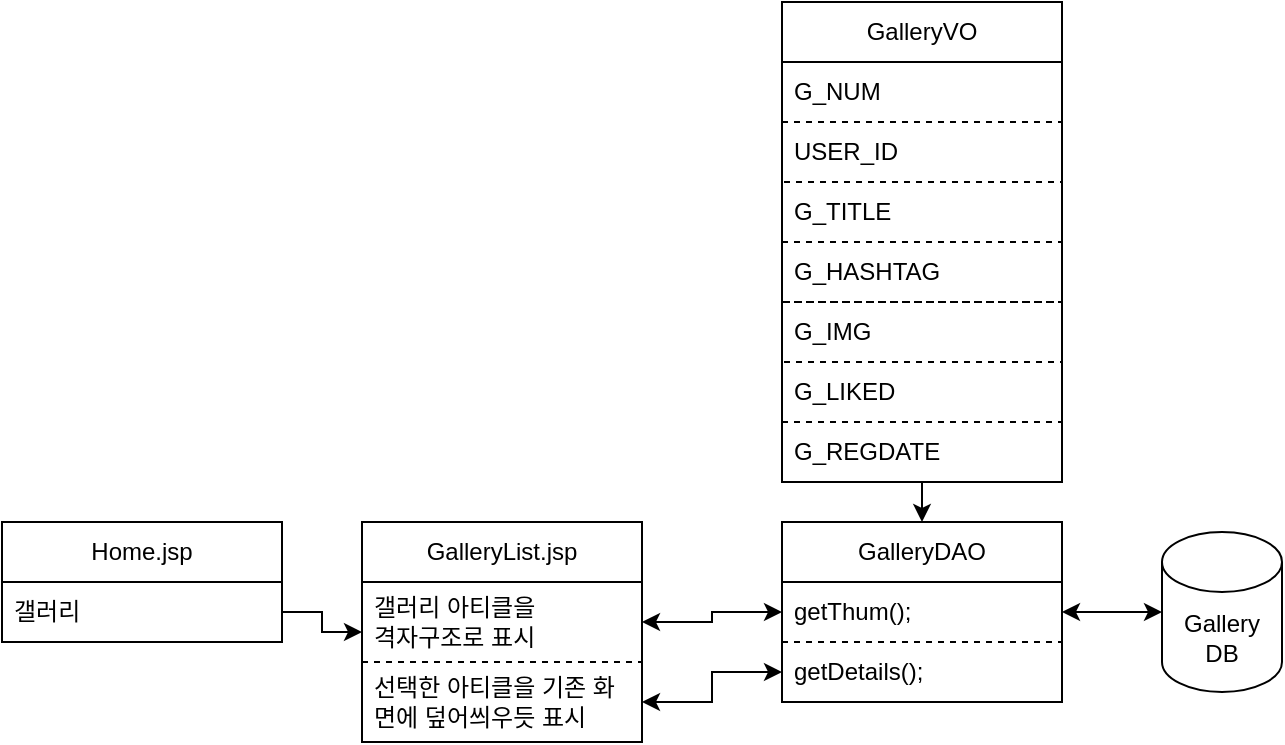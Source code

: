 <mxfile>
    <diagram name="페이지-1" id="7KbxLokwuptEzEELWS9W">
        <mxGraphModel dx="936" dy="435" grid="1" gridSize="10" guides="1" tooltips="1" connect="1" arrows="1" fold="1" page="1" pageScale="1" pageWidth="1100" pageHeight="850" math="0" shadow="0">
            <root>
                <mxCell id="0"/>
                <mxCell id="1" parent="0"/>
                <mxCell id="kqJTcWnNG07lAXhznO-t-1" value="&lt;div&gt;Home.jsp&lt;/div&gt;" style="swimlane;fontStyle=0;childLayout=stackLayout;horizontal=1;startSize=30;horizontalStack=0;resizeParent=1;resizeParentMax=0;resizeLast=0;collapsible=1;marginBottom=0;whiteSpace=wrap;html=1;" parent="1" vertex="1">
                    <mxGeometry x="160" y="320" width="140" height="60" as="geometry">
                        <mxRectangle x="430" y="270" width="90" height="30" as="alternateBounds"/>
                    </mxGeometry>
                </mxCell>
                <mxCell id="kqJTcWnNG07lAXhznO-t-2" value="갤러리" style="text;strokeColor=none;fillColor=none;align=left;verticalAlign=middle;spacingLeft=4;spacingRight=4;overflow=hidden;points=[[0,0.5],[1,0.5]];portConstraint=eastwest;rotatable=0;whiteSpace=wrap;html=1;" parent="kqJTcWnNG07lAXhznO-t-1" vertex="1">
                    <mxGeometry y="30" width="140" height="30" as="geometry"/>
                </mxCell>
                <mxCell id="4" style="edgeStyle=orthogonalEdgeStyle;rounded=0;html=1;" edge="1" parent="1" source="kqJTcWnNG07lAXhznO-t-4" target="kqJTcWnNG07lAXhznO-t-13">
                    <mxGeometry relative="1" as="geometry"/>
                </mxCell>
                <mxCell id="kqJTcWnNG07lAXhznO-t-4" value="GalleryVO" style="swimlane;fontStyle=0;childLayout=stackLayout;horizontal=1;startSize=30;horizontalStack=0;resizeParent=1;resizeParentMax=0;resizeLast=0;collapsible=1;marginBottom=0;whiteSpace=wrap;html=1;" parent="1" vertex="1">
                    <mxGeometry x="550" y="60" width="140" height="240" as="geometry"/>
                </mxCell>
                <mxCell id="kqJTcWnNG07lAXhznO-t-5" value="G_NUM" style="text;strokeColor=none;fillColor=none;align=left;verticalAlign=middle;spacingLeft=4;spacingRight=4;overflow=hidden;points=[[0,0.5],[1,0.5]];portConstraint=eastwest;rotatable=0;whiteSpace=wrap;html=1;" parent="kqJTcWnNG07lAXhznO-t-4" vertex="1">
                    <mxGeometry y="30" width="140" height="30" as="geometry"/>
                </mxCell>
                <mxCell id="kqJTcWnNG07lAXhznO-t-6" value="USER_ID" style="text;strokeColor=default;fillColor=none;align=left;verticalAlign=middle;spacingLeft=4;spacingRight=4;overflow=hidden;points=[[0,0.5],[1,0.5]];portConstraint=eastwest;rotatable=0;whiteSpace=wrap;html=1;dashed=1;" parent="kqJTcWnNG07lAXhznO-t-4" vertex="1">
                    <mxGeometry y="60" width="140" height="30" as="geometry"/>
                </mxCell>
                <mxCell id="kqJTcWnNG07lAXhznO-t-7" value="G_TITLE" style="text;strokeColor=none;fillColor=none;align=left;verticalAlign=middle;spacingLeft=4;spacingRight=4;overflow=hidden;points=[[0,0.5],[1,0.5]];portConstraint=eastwest;rotatable=0;whiteSpace=wrap;html=1;" parent="kqJTcWnNG07lAXhznO-t-4" vertex="1">
                    <mxGeometry y="90" width="140" height="30" as="geometry"/>
                </mxCell>
                <mxCell id="kqJTcWnNG07lAXhznO-t-8" value="G_HASHTAG" style="text;strokeColor=default;fillColor=none;align=left;verticalAlign=middle;spacingLeft=4;spacingRight=4;overflow=hidden;points=[[0,0.5],[1,0.5]];portConstraint=eastwest;rotatable=0;whiteSpace=wrap;html=1;dashed=1;" parent="kqJTcWnNG07lAXhznO-t-4" vertex="1">
                    <mxGeometry y="120" width="140" height="30" as="geometry"/>
                </mxCell>
                <mxCell id="kqJTcWnNG07lAXhznO-t-10" value="G_IMG" style="text;strokeColor=default;fillColor=none;align=left;verticalAlign=middle;spacingLeft=4;spacingRight=4;overflow=hidden;points=[[0,0.5],[1,0.5]];portConstraint=eastwest;rotatable=0;whiteSpace=wrap;html=1;dashed=1;" parent="kqJTcWnNG07lAXhznO-t-4" vertex="1">
                    <mxGeometry y="150" width="140" height="30" as="geometry"/>
                </mxCell>
                <mxCell id="3" value="G_LIKED" style="text;strokeColor=none;fillColor=none;align=left;verticalAlign=middle;spacingLeft=4;spacingRight=4;overflow=hidden;points=[[0,0.5],[1,0.5]];portConstraint=eastwest;rotatable=0;whiteSpace=wrap;html=1;" vertex="1" parent="kqJTcWnNG07lAXhznO-t-4">
                    <mxGeometry y="180" width="140" height="30" as="geometry"/>
                </mxCell>
                <mxCell id="5" value="G_REGDATE" style="text;strokeColor=default;fillColor=none;align=left;verticalAlign=middle;spacingLeft=4;spacingRight=4;overflow=hidden;points=[[0,0.5],[1,0.5]];portConstraint=eastwest;rotatable=0;whiteSpace=wrap;html=1;dashed=1;" vertex="1" parent="kqJTcWnNG07lAXhznO-t-4">
                    <mxGeometry y="210" width="140" height="30" as="geometry"/>
                </mxCell>
                <mxCell id="kqJTcWnNG07lAXhznO-t-12" style="edgeStyle=orthogonalEdgeStyle;rounded=0;orthogonalLoop=1;jettySize=auto;html=1;startArrow=classic;startFill=1;" parent="1" source="kqJTcWnNG07lAXhznO-t-13" target="kqJTcWnNG07lAXhznO-t-18" edge="1">
                    <mxGeometry relative="1" as="geometry"/>
                </mxCell>
                <mxCell id="kqJTcWnNG07lAXhznO-t-13" value="GalleryDAO" style="swimlane;fontStyle=0;childLayout=stackLayout;horizontal=1;startSize=30;horizontalStack=0;resizeParent=1;resizeParentMax=0;resizeLast=0;collapsible=1;marginBottom=0;whiteSpace=wrap;html=1;" parent="1" vertex="1">
                    <mxGeometry x="550" y="320" width="140" height="90" as="geometry"/>
                </mxCell>
                <mxCell id="kqJTcWnNG07lAXhznO-t-14" value="getThum();" style="text;strokeColor=none;fillColor=none;align=left;verticalAlign=middle;spacingLeft=4;spacingRight=4;overflow=hidden;points=[[0,0.5],[1,0.5]];portConstraint=eastwest;rotatable=0;whiteSpace=wrap;html=1;" parent="kqJTcWnNG07lAXhznO-t-13" vertex="1">
                    <mxGeometry y="30" width="140" height="30" as="geometry"/>
                </mxCell>
                <mxCell id="kqJTcWnNG07lAXhznO-t-15" value="getDetails();" style="text;strokeColor=default;fillColor=none;align=left;verticalAlign=middle;spacingLeft=4;spacingRight=4;overflow=hidden;points=[[0,0.5],[1,0.5]];portConstraint=eastwest;rotatable=0;whiteSpace=wrap;html=1;dashed=1;" parent="kqJTcWnNG07lAXhznO-t-13" vertex="1">
                    <mxGeometry y="60" width="140" height="30" as="geometry"/>
                </mxCell>
                <mxCell id="kqJTcWnNG07lAXhznO-t-18" value="Gallery&lt;br&gt;&lt;div&gt;DB&lt;br&gt;&lt;/div&gt;" style="shape=cylinder3;whiteSpace=wrap;html=1;boundedLbl=1;backgroundOutline=1;size=15;" parent="1" vertex="1">
                    <mxGeometry x="740" y="325" width="60" height="80" as="geometry"/>
                </mxCell>
                <mxCell id="kqJTcWnNG07lAXhznO-t-19" style="edgeStyle=orthogonalEdgeStyle;rounded=0;orthogonalLoop=1;jettySize=auto;html=1;" parent="1" source="kqJTcWnNG07lAXhznO-t-2" target="kqJTcWnNG07lAXhznO-t-23" edge="1">
                    <mxGeometry relative="1" as="geometry">
                        <mxPoint x="360" y="415" as="targetPoint"/>
                    </mxGeometry>
                </mxCell>
                <mxCell id="kqJTcWnNG07lAXhznO-t-23" value="GalleryList.jsp" style="swimlane;fontStyle=0;childLayout=stackLayout;horizontal=1;startSize=30;horizontalStack=0;resizeParent=1;resizeParentMax=0;resizeLast=0;collapsible=1;marginBottom=0;whiteSpace=wrap;html=1;" parent="1" vertex="1">
                    <mxGeometry x="340" y="320" width="140" height="110" as="geometry"/>
                </mxCell>
                <mxCell id="kqJTcWnNG07lAXhznO-t-24" value="&lt;div&gt;갤러리 아티클을&amp;nbsp;&lt;/div&gt;&lt;div&gt;격자구조로 표시&lt;/div&gt;" style="text;strokeColor=none;fillColor=none;align=left;verticalAlign=middle;spacingLeft=4;spacingRight=4;overflow=hidden;points=[[0,0.5],[1,0.5]];portConstraint=eastwest;rotatable=0;whiteSpace=wrap;html=1;" parent="kqJTcWnNG07lAXhznO-t-23" vertex="1">
                    <mxGeometry y="30" width="140" height="40" as="geometry"/>
                </mxCell>
                <mxCell id="kqJTcWnNG07lAXhznO-t-40" value="선택한 아티클을 기존 화면에 덮어씌우듯 표시" style="text;strokeColor=default;fillColor=none;align=left;verticalAlign=middle;spacingLeft=4;spacingRight=4;overflow=hidden;points=[[0,0.5],[1,0.5]];portConstraint=eastwest;rotatable=0;whiteSpace=wrap;html=1;dashed=1;" parent="kqJTcWnNG07lAXhznO-t-23" vertex="1">
                    <mxGeometry y="70" width="140" height="40" as="geometry"/>
                </mxCell>
                <mxCell id="kqJTcWnNG07lAXhznO-t-42" style="edgeStyle=orthogonalEdgeStyle;rounded=0;orthogonalLoop=1;jettySize=auto;html=1;startArrow=classic;startFill=1;" parent="1" source="kqJTcWnNG07lAXhznO-t-40" target="kqJTcWnNG07lAXhznO-t-15" edge="1">
                    <mxGeometry relative="1" as="geometry"/>
                </mxCell>
                <mxCell id="2" style="edgeStyle=orthogonalEdgeStyle;html=1;rounded=0;startArrow=classic;startFill=1;" edge="1" parent="1" source="kqJTcWnNG07lAXhznO-t-24" target="kqJTcWnNG07lAXhznO-t-14">
                    <mxGeometry relative="1" as="geometry"/>
                </mxCell>
            </root>
        </mxGraphModel>
    </diagram>
</mxfile>